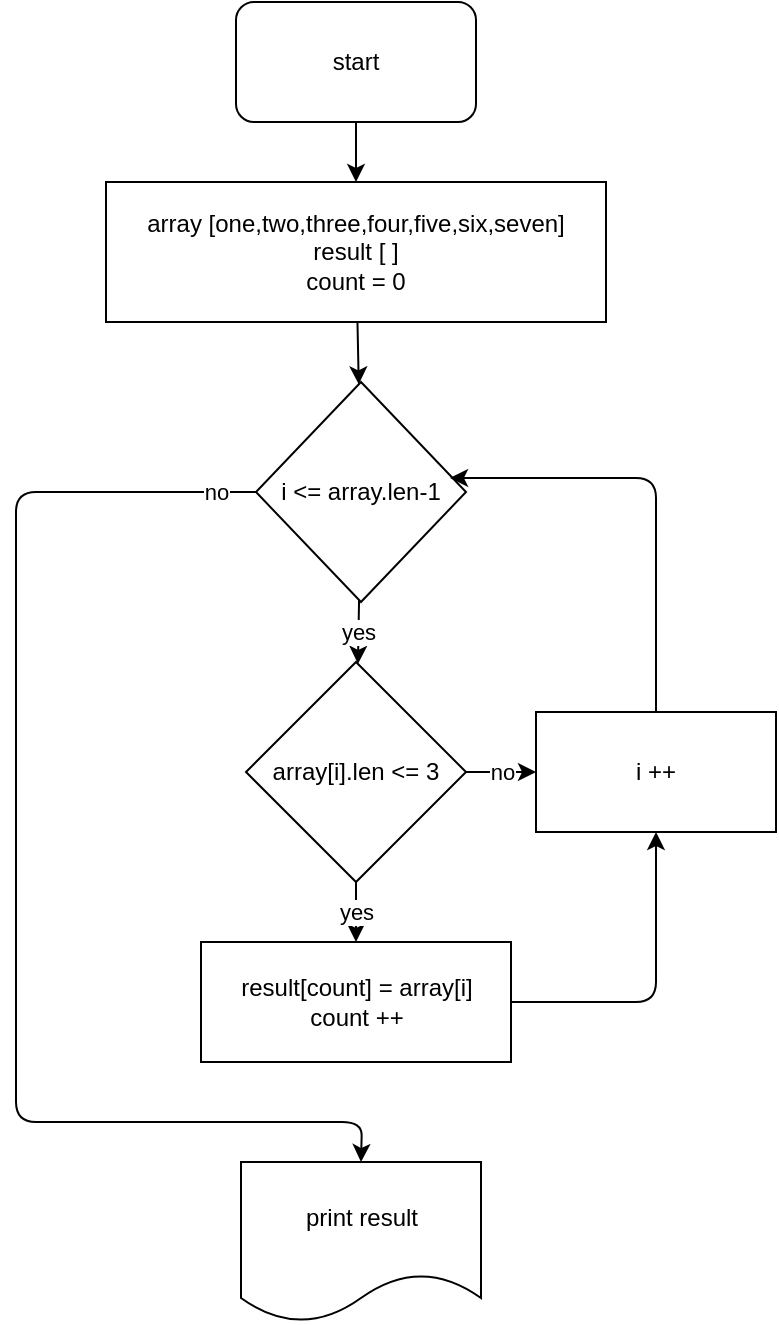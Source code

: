 <mxfile>
    <diagram id="UGthjPCCgL1k1zuvairL" name="Page-1">
        <mxGraphModel dx="1359" dy="777" grid="1" gridSize="10" guides="1" tooltips="1" connect="1" arrows="1" fold="1" page="1" pageScale="1" pageWidth="827" pageHeight="1169" math="0" shadow="0">
            <root>
                <mxCell id="0"/>
                <mxCell id="1" parent="0"/>
                <mxCell id="23" value="" style="edgeStyle=none;html=1;" edge="1" parent="1" source="2" target="3">
                    <mxGeometry relative="1" as="geometry"/>
                </mxCell>
                <mxCell id="2" value="start" style="rounded=1;whiteSpace=wrap;html=1;" parent="1" vertex="1">
                    <mxGeometry x="350" y="60" width="120" height="60" as="geometry"/>
                </mxCell>
                <mxCell id="8" value="" style="edgeStyle=none;html=1;" parent="1" source="3" target="4" edge="1">
                    <mxGeometry relative="1" as="geometry"/>
                </mxCell>
                <mxCell id="22" value="no" style="edgeStyle=none;html=1;exitX=0;exitY=0.5;exitDx=0;exitDy=0;entryX=0.5;entryY=0;entryDx=0;entryDy=0;" parent="1" source="4" target="5" edge="1">
                    <mxGeometry x="-0.936" relative="1" as="geometry">
                        <Array as="points">
                            <mxPoint x="240" y="305"/>
                            <mxPoint x="240" y="620"/>
                            <mxPoint x="413" y="620"/>
                        </Array>
                        <mxPoint as="offset"/>
                    </mxGeometry>
                </mxCell>
                <mxCell id="3" value="array [one,two,three,four,five,six,seven]&lt;br&gt;result [ ]&lt;br&gt;count = 0" style="rounded=0;whiteSpace=wrap;html=1;" parent="1" vertex="1">
                    <mxGeometry x="285" y="150" width="250" height="70" as="geometry"/>
                </mxCell>
                <mxCell id="7" value="yes" style="edgeStyle=none;html=1;" parent="1" source="4" target="6" edge="1">
                    <mxGeometry relative="1" as="geometry"/>
                </mxCell>
                <mxCell id="4" value="i &amp;lt;= array.len-1" style="rhombus;whiteSpace=wrap;html=1;" parent="1" vertex="1">
                    <mxGeometry x="360" y="250" width="105" height="110" as="geometry"/>
                </mxCell>
                <mxCell id="5" value="print result" style="shape=document;whiteSpace=wrap;html=1;boundedLbl=1;" parent="1" vertex="1">
                    <mxGeometry x="352.5" y="640" width="120" height="80" as="geometry"/>
                </mxCell>
                <mxCell id="12" value="yes" style="edgeStyle=none;html=1;" parent="1" source="6" target="10" edge="1">
                    <mxGeometry relative="1" as="geometry"/>
                </mxCell>
                <mxCell id="17" value="no" style="edgeStyle=none;html=1;" parent="1" source="6" target="16" edge="1">
                    <mxGeometry relative="1" as="geometry"/>
                </mxCell>
                <mxCell id="6" value="array[i].len &amp;lt;= 3" style="rhombus;whiteSpace=wrap;html=1;" parent="1" vertex="1">
                    <mxGeometry x="355" y="390" width="110" height="110" as="geometry"/>
                </mxCell>
                <mxCell id="19" style="edgeStyle=none;html=1;entryX=0.5;entryY=1;entryDx=0;entryDy=0;" parent="1" source="10" target="16" edge="1">
                    <mxGeometry relative="1" as="geometry">
                        <Array as="points">
                            <mxPoint x="560" y="560"/>
                        </Array>
                    </mxGeometry>
                </mxCell>
                <mxCell id="10" value="result[count] = array[i]&lt;br&gt;count ++" style="rounded=0;whiteSpace=wrap;html=1;" parent="1" vertex="1">
                    <mxGeometry x="332.5" y="530" width="155" height="60" as="geometry"/>
                </mxCell>
                <mxCell id="18" style="edgeStyle=none;html=1;exitX=0.5;exitY=0;exitDx=0;exitDy=0;entryX=0.924;entryY=0.436;entryDx=0;entryDy=0;entryPerimeter=0;" parent="1" source="16" target="4" edge="1">
                    <mxGeometry relative="1" as="geometry">
                        <Array as="points">
                            <mxPoint x="560" y="298"/>
                        </Array>
                    </mxGeometry>
                </mxCell>
                <mxCell id="16" value="i ++" style="rounded=0;whiteSpace=wrap;html=1;" parent="1" vertex="1">
                    <mxGeometry x="500" y="415" width="120" height="60" as="geometry"/>
                </mxCell>
            </root>
        </mxGraphModel>
    </diagram>
</mxfile>